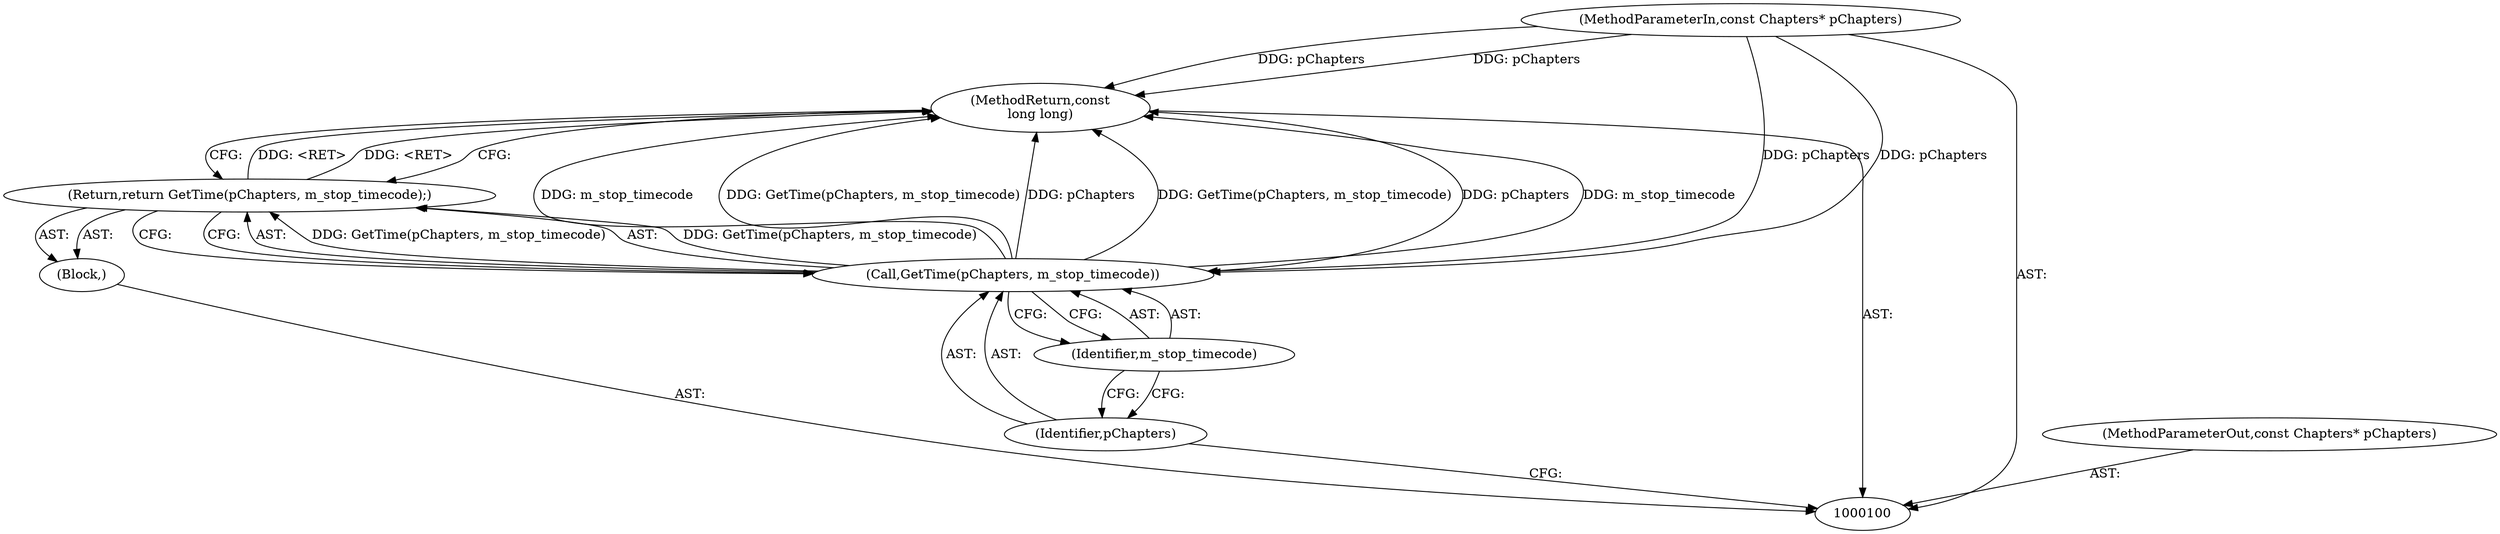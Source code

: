 digraph "0_Android_04839626ed859623901ebd3a5fd483982186b59d_44" {
"1000107" [label="(MethodReturn,const\nlong long)"];
"1000101" [label="(MethodParameterIn,const Chapters* pChapters)"];
"1000118" [label="(MethodParameterOut,const Chapters* pChapters)"];
"1000102" [label="(Block,)"];
"1000105" [label="(Identifier,pChapters)"];
"1000103" [label="(Return,return GetTime(pChapters, m_stop_timecode);)"];
"1000106" [label="(Identifier,m_stop_timecode)"];
"1000104" [label="(Call,GetTime(pChapters, m_stop_timecode))"];
"1000107" -> "1000100"  [label="AST: "];
"1000107" -> "1000103"  [label="CFG: "];
"1000103" -> "1000107"  [label="DDG: <RET>"];
"1000104" -> "1000107"  [label="DDG: GetTime(pChapters, m_stop_timecode)"];
"1000104" -> "1000107"  [label="DDG: pChapters"];
"1000104" -> "1000107"  [label="DDG: m_stop_timecode"];
"1000101" -> "1000107"  [label="DDG: pChapters"];
"1000101" -> "1000100"  [label="AST: "];
"1000101" -> "1000107"  [label="DDG: pChapters"];
"1000101" -> "1000104"  [label="DDG: pChapters"];
"1000118" -> "1000100"  [label="AST: "];
"1000102" -> "1000100"  [label="AST: "];
"1000103" -> "1000102"  [label="AST: "];
"1000105" -> "1000104"  [label="AST: "];
"1000105" -> "1000100"  [label="CFG: "];
"1000106" -> "1000105"  [label="CFG: "];
"1000103" -> "1000102"  [label="AST: "];
"1000103" -> "1000104"  [label="CFG: "];
"1000104" -> "1000103"  [label="AST: "];
"1000107" -> "1000103"  [label="CFG: "];
"1000103" -> "1000107"  [label="DDG: <RET>"];
"1000104" -> "1000103"  [label="DDG: GetTime(pChapters, m_stop_timecode)"];
"1000106" -> "1000104"  [label="AST: "];
"1000106" -> "1000105"  [label="CFG: "];
"1000104" -> "1000106"  [label="CFG: "];
"1000104" -> "1000103"  [label="AST: "];
"1000104" -> "1000106"  [label="CFG: "];
"1000105" -> "1000104"  [label="AST: "];
"1000106" -> "1000104"  [label="AST: "];
"1000103" -> "1000104"  [label="CFG: "];
"1000104" -> "1000107"  [label="DDG: GetTime(pChapters, m_stop_timecode)"];
"1000104" -> "1000107"  [label="DDG: pChapters"];
"1000104" -> "1000107"  [label="DDG: m_stop_timecode"];
"1000104" -> "1000103"  [label="DDG: GetTime(pChapters, m_stop_timecode)"];
"1000101" -> "1000104"  [label="DDG: pChapters"];
}
